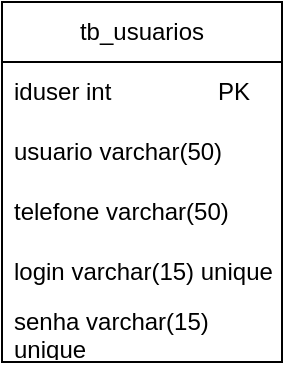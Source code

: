 <mxfile version="21.3.2" type="github">
  <diagram name="Página-1" id="oqVn0bQyiglcultU0oIi">
    <mxGraphModel dx="629" dy="778" grid="1" gridSize="10" guides="1" tooltips="1" connect="1" arrows="1" fold="1" page="1" pageScale="1" pageWidth="827" pageHeight="1169" math="0" shadow="0">
      <root>
        <mxCell id="0" />
        <mxCell id="1" parent="0" />
        <mxCell id="wjWoyNnLs-gUnoQwUfWx-1" value="tb_usuarios" style="swimlane;fontStyle=0;childLayout=stackLayout;horizontal=1;startSize=30;horizontalStack=0;resizeParent=1;resizeParentMax=0;resizeLast=0;collapsible=1;marginBottom=0;whiteSpace=wrap;html=1;" parent="1" vertex="1">
          <mxGeometry x="344" y="330" width="140" height="180" as="geometry" />
        </mxCell>
        <mxCell id="wjWoyNnLs-gUnoQwUfWx-2" value="iduser int&amp;nbsp; &amp;nbsp; &amp;nbsp; &amp;nbsp; &amp;nbsp; &amp;nbsp; &amp;nbsp; &amp;nbsp; PK" style="text;strokeColor=none;fillColor=none;align=left;verticalAlign=middle;spacingLeft=4;spacingRight=4;overflow=hidden;points=[[0,0.5],[1,0.5]];portConstraint=eastwest;rotatable=0;whiteSpace=wrap;html=1;" parent="wjWoyNnLs-gUnoQwUfWx-1" vertex="1">
          <mxGeometry y="30" width="140" height="30" as="geometry" />
        </mxCell>
        <mxCell id="wjWoyNnLs-gUnoQwUfWx-3" value="usuario varchar(50)" style="text;strokeColor=none;fillColor=none;align=left;verticalAlign=middle;spacingLeft=4;spacingRight=4;overflow=hidden;points=[[0,0.5],[1,0.5]];portConstraint=eastwest;rotatable=0;whiteSpace=wrap;html=1;" parent="wjWoyNnLs-gUnoQwUfWx-1" vertex="1">
          <mxGeometry y="60" width="140" height="30" as="geometry" />
        </mxCell>
        <mxCell id="wjWoyNnLs-gUnoQwUfWx-4" value="telefone varchar(50)" style="text;strokeColor=none;fillColor=none;align=left;verticalAlign=middle;spacingLeft=4;spacingRight=4;overflow=hidden;points=[[0,0.5],[1,0.5]];portConstraint=eastwest;rotatable=0;whiteSpace=wrap;html=1;" parent="wjWoyNnLs-gUnoQwUfWx-1" vertex="1">
          <mxGeometry y="90" width="140" height="30" as="geometry" />
        </mxCell>
        <mxCell id="wjWoyNnLs-gUnoQwUfWx-8" value="login varchar(15) unique" style="text;strokeColor=none;fillColor=none;align=left;verticalAlign=middle;spacingLeft=4;spacingRight=4;overflow=hidden;points=[[0,0.5],[1,0.5]];portConstraint=eastwest;rotatable=0;whiteSpace=wrap;html=1;" parent="wjWoyNnLs-gUnoQwUfWx-1" vertex="1">
          <mxGeometry y="120" width="140" height="30" as="geometry" />
        </mxCell>
        <mxCell id="wjWoyNnLs-gUnoQwUfWx-9" value="senha varchar(15) unique" style="text;strokeColor=none;fillColor=none;align=left;verticalAlign=middle;spacingLeft=4;spacingRight=4;overflow=hidden;points=[[0,0.5],[1,0.5]];portConstraint=eastwest;rotatable=0;whiteSpace=wrap;html=1;" parent="wjWoyNnLs-gUnoQwUfWx-1" vertex="1">
          <mxGeometry y="150" width="140" height="30" as="geometry" />
        </mxCell>
      </root>
    </mxGraphModel>
  </diagram>
</mxfile>
